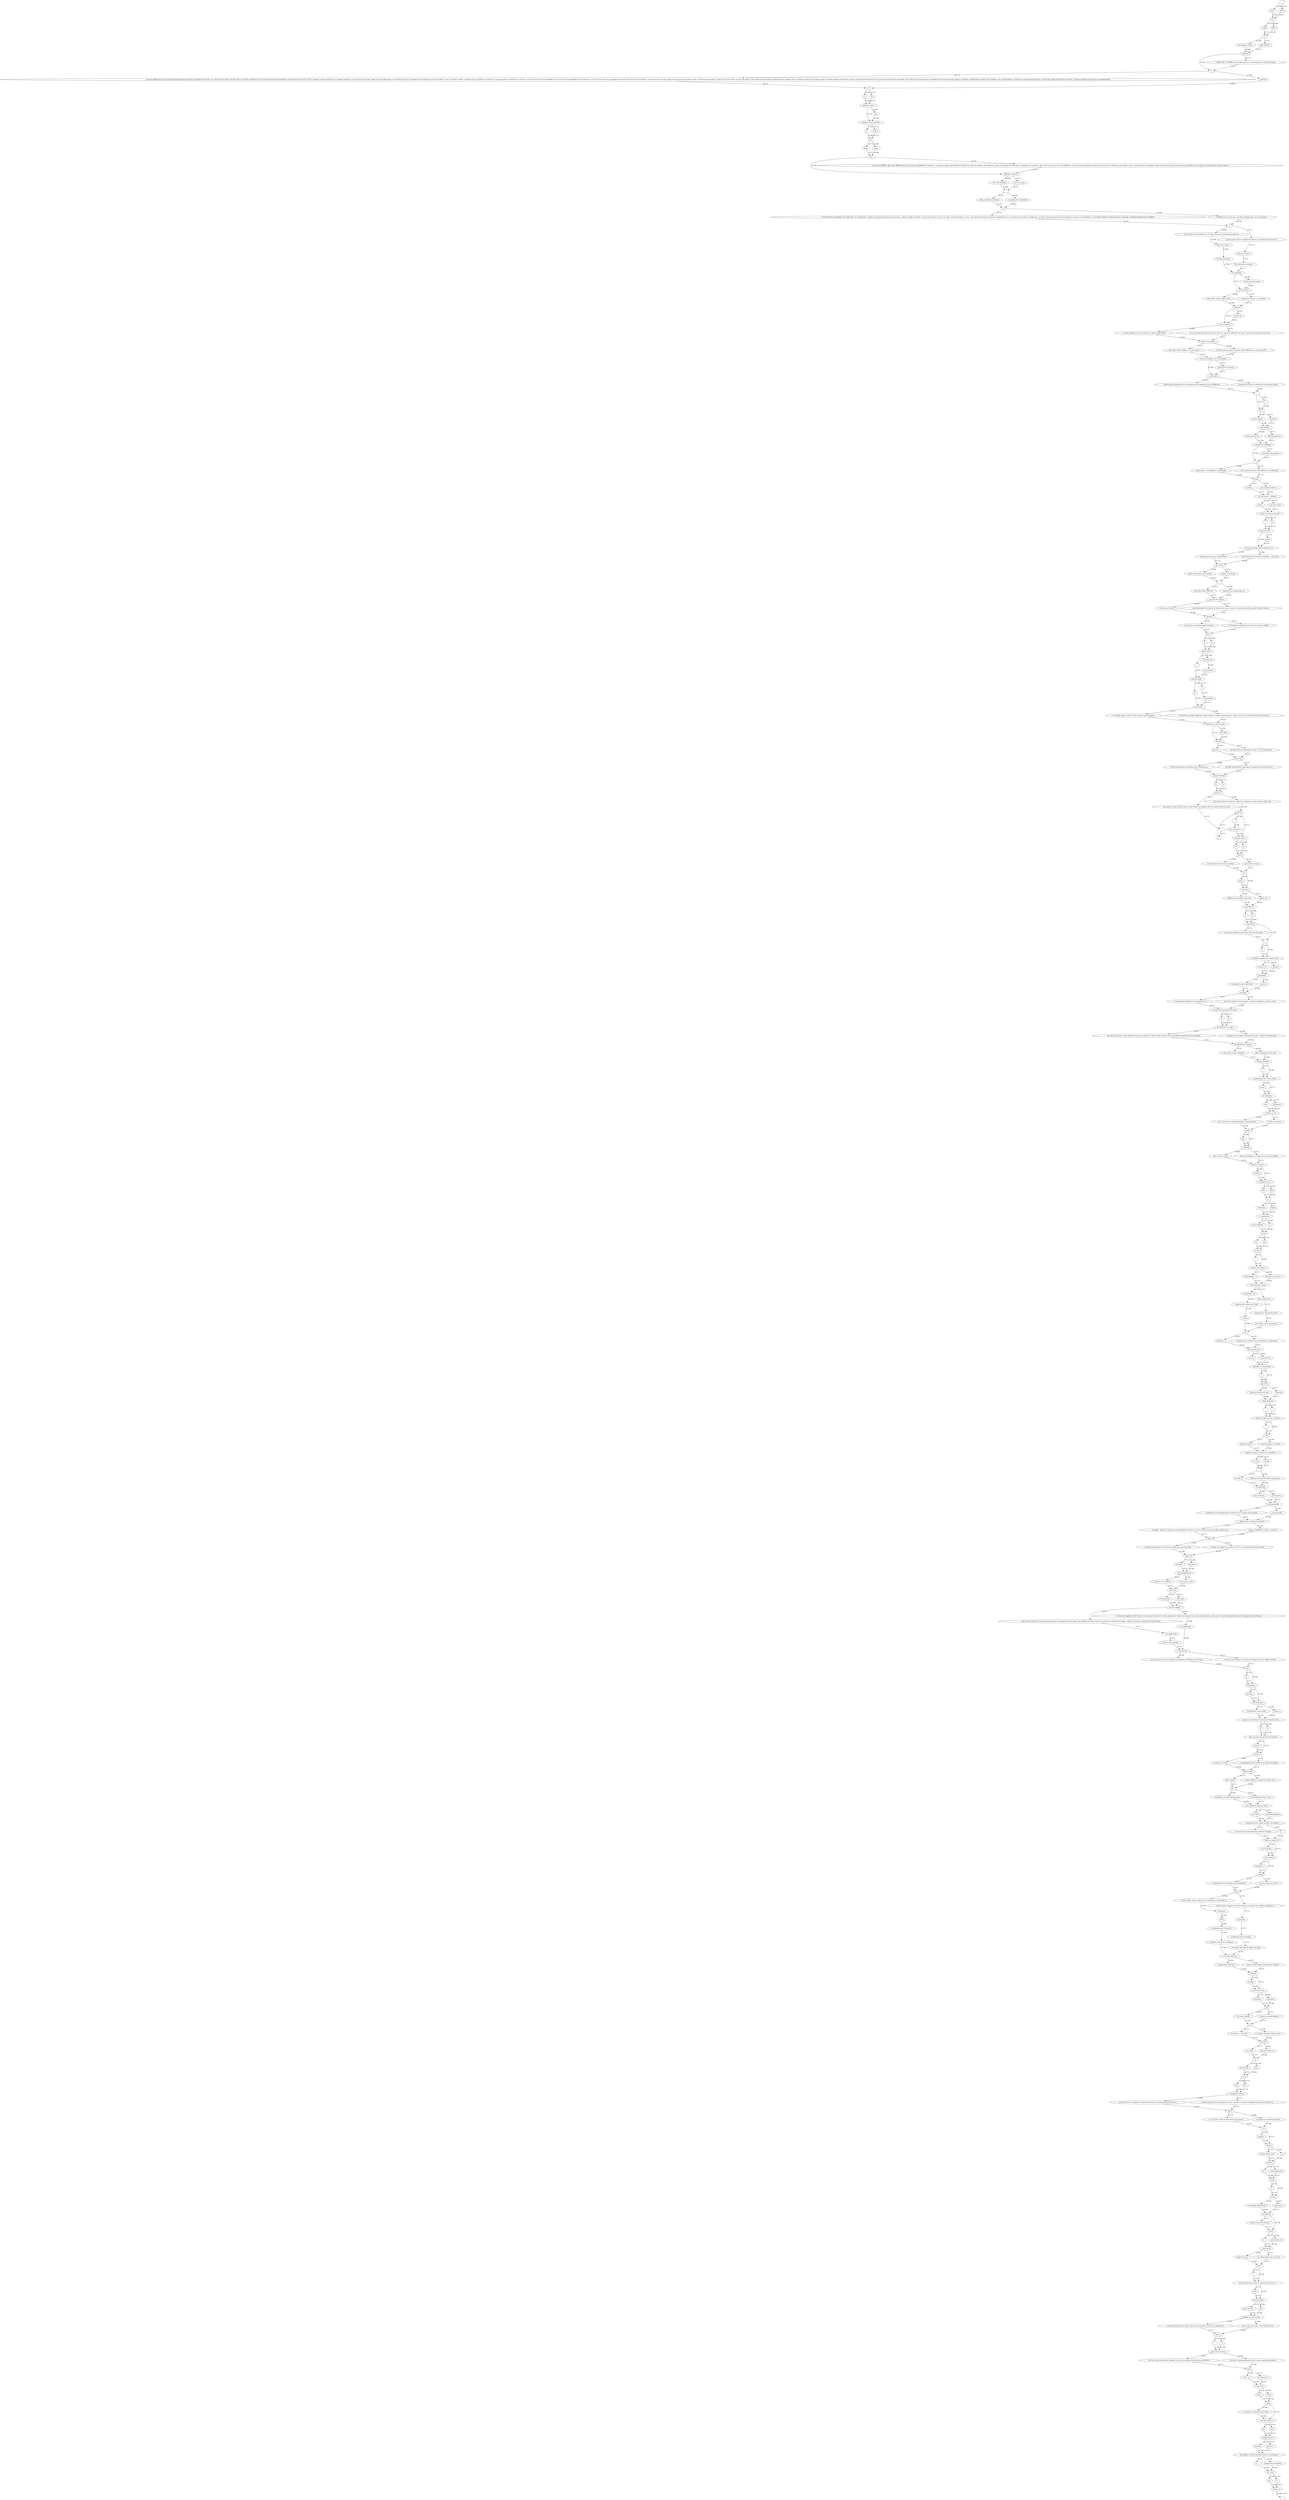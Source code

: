 digraph G {
  v0 [label = ""];
  v1 [label = "#170 "];
  v2 [label = "#201 "];
  v3 [label = "# § "];
  v4 [label = ". XXXI"];
  v5 [label = "XXXVI"];
  v6 [label = ". # "];
  v7 [label = "De quelques crimes "];
  v8 [label = "DES DÉLITS "];
  v9 [label = "difficiles "];
  v10 [label = "A PROUVER. # D'APRÉS les principes que nous venons de poser, il paroîtra étrange "];
  v11 [label = "à "];
  v12 [label = "ceux qui réfléchissent, que la raison n'ait presque jamais présidé à la législation des Etats. Les crimes les plus atroces, les plus obscurs, les plus chimériques, & par conséquent les plus improbables, sont précisément ceux #171 qu'on a regardés comme constatés sur de simples conjectures, sur les preuves les moins solides & les plus équivoques. On croiroit que les loix & le Magistrat n'ont intérêt qu'à prouver le délit, & non à chercher la vérité ; il semble que les Législateurs n'ayent pas vu que le danger de condamner un innocent, croît en raison du péu de vraisemblance de son crime & de la probabilité de son innocence. # On ne trouve point dans la plûpart des hommes cette force & cette élévation, aussi nécessaires pour les grands crimes que pour les grandes vertus, cette énergie qui exalte à la fois les uns & les autres, au plus haut degré, & les produit presque toujours ensemble chez les Nations qui se soutiennent moins par leur propre poids & la bonté constante de leurs loix, que par l'activité du Gouvervement & le concours des passions au bien public. Chez celles-là, les passions douces & affoiblies #172 paroissent plus propres à maintenir l'administration établie, qu'à l'améliorer. De ces observations, il résulte une conséquence importante, c'est que les grands crimes dans une Nation, ne font pas toujours la preuve de son dépérissement"];
  v13 [label = "constater"];
  v14 [label = ". # Il "];
  v15 [label = "y a "];
  v16 [label = "est "];
  v17 [label = "quelques crimes "];
  v18 [label = "trop "];
  v19 [label = "fréquens dans la Société, "];
  v20 [label = "et "];
  v21 [label = "& dont "];
  v22 [label = "en "];
  v23 [label = "mème "];
  v24 [label = "même "];
  v25 [label = "tems "];
  v26 [label = "la preuve est difficile. Alors cette difficulté doit tenir lieu de la probabilité de l'innocence ; & comme le danger qui résulte de l'impunité est d'autant moindre, que l'espérance même de l'impunité contribue peu à multiplier cette espèce de délit, dont la source est tout-à-fait différente, on peut diminuer également la durée de l'instruction & celle de la prescription : mais ce ne sont pas-là les principes récens; & ne voit-on pas dans les accusations d'adultère, par exemple, & de pédérastie ( crimes toujours "];
  v27 [label = "difficiles à prouver"];
  v28 [label = ". Tels sont l'adultère"];
  v29 [label = ") ne voit-on pas"];
  v30 [label = ", "];
  v31 [label = "dis-je, admettre tyrannique"];
  v32 [label = "la pédérastie, l'infanticide"];
  v33 [label = ". # "];
  v34 [label = "#173 ment les présomptions, les conjectures, les semi-preuves, comme si l'accusé pouvoit être partie innocent , partie coupable, & mériter à la fois d'être absous & puni. C'est dans ce genre de delits sur-tout , que d'après les barbares & injustes compilations qu'on a osé donner pour règle aux Magistrats, on voit les tortures exercer leur cruel empire sur l'accusé, sur les témoins, sur la famille entière de l'infortuné qu'on soupçonne. Considéré politiquement, l'adultère "];
  v35 [label = "L'adultère est un crime qui, considéré politiquement, doit son existence "];
  v36 [label = "à "];
  v37 [label = "deux causes, les mauvaises Loix, et cette attraction si puissante qui porte un "];
  v38 [label = "la fource dans les loix variables des hommes, & le penchant naturel d'un "];
  v39 [label = "sexe vers l'autre. "];
  v40 [label = "sexe vers l'autre. "];
  v41 [label = "# [Cette attraction "];
  v42 [label = "Cette attraction constante "];
  v43 [label = "est semblable "];
  v44 [label = "en beaucoup de choses "];
  v45 [label = "à la pesanteur "];
  v46 [label = "universelle. Comme celle-ci, elle "];
  v47 [label = "motrice de l'Univers, en ce qu'elle "];
  v48 [label = "diminue "];
  v49 [label = "comme elle "];
  v50 [label = "par la distance "];
  v51 [label = ": si l'une modifie tous les mouvemens du corps, l'autre affecte "];
  v52 [label = ", en ce que, tant que dure son activité, elle a sur toutes les affections de l'ame, l'action que la pesanteur exerce sur "];
  v53 [label = "tous les mouvemens "];
  v54 [label = "des corps. Elle en différe, en ce que celle-ci "];
  v55 [label = "de l'ame tant que dure son activité. Elles différent en ce que la gravité "];
  v56 [label = "se met en équilibre avec les obstacles"];
  v57 [label = "qu'elle #174 rencontre"];
  v58 [label = ", tandis que "];
  v59 [label = "celle-là prend ordinairement une nouvelle force & augmente avec les difficultés"];
  v60 [label = "la passion de l'amour se fortifie par les obstacles mêmes"];
  v61 [label = "."];
  v62 [label = "] "];
  v63 [label = "# Si "];
  v64 [label = "j'avois à parler "];
  v65 [label = "je parlois "];
  v66 [label = "à des Nations "];
  v67 [label = "encore privées des "];
  v68 [label = "chez lesquelles les "];
  v69 [label = "lumières de la Religion"];
  v70 [label = "n'eussent point pénetré"];
  v71 [label = ", je "];
  v72 [label = "dirois qu'il y a une différence considérable "];
  v73 [label = "leur montrerois encore des différences considérables "];
  v74 [label = "entre "];
  v75 [label = "ce délit & "];
  v76 [label = "cette espèce de délit et "];
  v77 [label = "tous les autres. L'adultère "];
  v78 [label = "naît de "];
  v79 [label = "à sa fource dans "];
  v80 [label = "l'abus d'un besoin constant"];
  v81 [label = ", "];
  v82 [label = "& "];
  v83 [label = "universel dans "];
  v84 [label = "toute "];
  v85 [label = "la nature humaine, besoin antérieur à la "];
  v86 [label = "sociéré qui lui doit son établissement. "];
  v87 [label = "société dont il est lui-même le fondateur ; tandis que "];
  v88 [label = "les autres "];
  v89 [label = "délits, destructeurs de la société"];
  v90 [label = "crimes, au contraire"];
  v91 [label = ", "];
  v92 [label = "font bien plutôt l'effet des "];
  v93 [label = "prennent leur origine dans les "];
  v94 [label = "passions du moment"];
  v95 [label = ". Ceux qui ont étudié "];
  v96 [label = ", que des besoins de la nature, & tendent tous, plus ou moins, à la destruction de la société. Pour qui connoit "];
  v97 [label = "l'histoire "];
  v98 [label = "et la nature de l'homme conjecturent que "];
  v99 [label = "& l'humanité, la tendance d'un sexe vers l'autre, semble ( "];
  v100 [label = "dans "];
  v101 [label = "le "];
  v102 [label = "un "];
  v103 [label = "même climat "];
  v104 [label = "ce besoin est "];
  v105 [label = ") "];
  v106 [label = "une quantité "];
  v107 [label = "toujours égale "];
  v108 [label = "et "];
  v109 [label = "à "];
  v110 [label = "une quantité "];
  v111 [label = "constante. "];
  v112 [label = "Ce principe admis, toute loi, toute coutume qui cherchera à "];
  v113 [label = "Si cela étoit, il faudroit regarder comme inutiles, et même comme funestes, toutes les loix et les coutumes dont le but seroit de "];
  v114 [label = "diminuer la somme totale "];
  v115 [label = "des effets "];
  v116 [label = "de cette "];
  v117 [label = "passion: "];
  v118 [label = "quantité, fera non-seulement inutile, # #175 mais funeste, "];
  v119 [label = "parce que "];
  v120 [label = "ces loix chargeroient une portion de la société de ses "];
  v121 [label = "son effet inévitable fera dàcharger une partie des Citoyens de leurs "];
  v122 [label = "propres besoins "];
  v123 [label = "et "];
  v124 [label = "& "];
  v125 [label = "de ceux "];
  v126 [label = "d'une autre classe de Citoyens : celles-là au contraire seroient sages et utiles, qui "];
  v127 [label = "des autres. Le parti le plus sage est donc d'imiter en quelque sorte les moyens dont on se sert"];
  v128 [label = ", "];
  v129 [label = "en "];
  v130 [label = "suivant"];
  v131 [label = ", "];
  v132 [label = "pour ainsi dire, "];
  v133 [label = "la pente douce "];
  v134 [label = "du "];
  v135 [label = "d'un "];
  v136 [label = "fleuve"];
  v137 [label = "qu'on divise en tant "];
  v138 [label = ", en diviseroient le cours en un nombre "];
  v139 [label = "de "];
  v140 [label = "petits "];
  v141 [label = "rameaux "];
  v142 [label = "égaux, que "];
  v143 [label = "suffisant pour empêcher par-tout "];
  v144 [label = "la sécheresse "];
  v145 [label = "et "];
  v146 [label = "& "];
  v147 [label = "l'inondation"];
  v148 [label = "se trouvent également prévenués dans tous les points"];
  v149 [label = ". "];
  v150 [label = "# "];
  v151 [label = "La fidélité conjugale est toujours plus "];
  v152 [label = "grande à "];
  v153 [label = "assurée, en "];
  v154 [label = "proportion "];
  v155 [label = "que les "];
  v156 [label = "du nombre & de la liberté des "];
  v157 [label = "mariages "];
  v158 [label = "sont plus nombreux et plus faciles ; lorsque le préjugé les assortit, et que "];
  v159 [label = ": si les préjugés héréditaires les assortissent, si "];
  v160 [label = "la puissance paternelle les forme "];
  v161 [label = "on "];
  v162 [label = "et "];
  v163 [label = "les empêche à son gré, "];
  v164 [label = "la galanterie en rompt secrettement les liens, malgré les déclamations "];
  v165 [label = "leurs liens mal tissus, seront bientôt rompus par la galanterie, dont la force secrète trouvera de foibles obstacles dans les préceptes "];
  v166 [label = "des Moralistes vulgaires, "];
  v167 [label = "dont l'occupation est de crier "];
  v168 [label = "sans celle occupés à déclamer "];
  v169 [label = "contre les effets "];
  v170 [label = ", "];
  v171 [label = "en pardonnant aux causes. Mais "];
  v172 [label = "toutes "];
  v173 [label = "ces réflexions "];
  v174 [label = "deviennent "];
  v175 [label = "sont "];
  v176 [label = "inutiles à ceux "];
  v177 [label = "#176 chez qui les "];
  v178 [label = "qui, vivant dans la véritable Religion, connoissent des "];
  v179 [label = "motifs "];
  v180 [label = "plus "];
  v181 [label = "sublimes"];
  v182 [label = "de la vraie Religion, corrigent par leur action efficace, "];
  v183 [label = ", dont l'action corrige "];
  v184 [label = "celle de la nature. "];
  v185 [label = "# #204 "];
  v186 [label = "L'adultère est un "];
  v187 [label = "délit "];
  v188 [label = "delit "];
  v189 [label = "si "];
  v190 [label = "fugitif"];
  v191 [label = "instantané"];
  v192 [label = ", si mystérieux, "];
  v193 [label = "si "];
  v194 [label = "il est tellement "];
  v195 [label = "caché "];
  v196 [label = "sous "];
  v197 [label = "par "];
  v198 [label = "le voile "];
  v199 [label = ", "];
  v200 [label = "dont les loix mêmes "];
  v201 [label = "forcent de le couvrir, ( "];
  v202 [label = "l'enveloppent ; ce "];
  v203 [label = "voile nécessaire, mais "];
  v204 [label = "dont le foible tissu "];
  v205 [label = "transparent, qui "];
  v206 [label = "augmente les charmes de l'objet "];
  v207 [label = "augmente les charmes de l'objet"];
  v208 [label = "qu'il couvre, est si transparent ; "];
  v209 [label = ", loin de "];
  v210 [label = "les "];
  v211 [label = "occasions sont si faciles & les conséquences si équivoques, "];
  v212 [label = "diminuer ) "];
  v213 [label = "qu'il est bien plus "];
  v214 [label = "au pouvoir du "];
  v215 [label = "aisé au "];
  v216 [label = "législateur de le prévenir"];
  v217 [label = ", "];
  v218 [label = "que de le "];
  v219 [label = "réprimer"];
  v220 [label = "détruire, lorsqu'il est étali"];
  v221 [label = ". Règle générale"];
  v222 [label = ": "];
  v223 [label = ". "];
  v224 [label = "Dans tout délit, qui par sa nature "];
  v225 [label = ", "];
  v226 [label = "doit "];
  v227 [label = "nécessairement et souvent "];
  v228 [label = "presque toujours "];
  v229 [label = "demeurer impuni, la peine est un aiguillon "];
  v230 [label = "de plus"];
  v231 [label = "au crime"];
  v232 [label = ". "];
  v233 [label = "Telle est la nature de l'esprit humain que "];
  v234 [label = "Lorsque "];
  v235 [label = "les difficultés "];
  v236 [label = "ne font point "];
  v237 [label = "qui ne sont pas "];
  v238 [label = "insurmontables, "];
  v239 [label = "ni trop grandes "];
  v240 [label = "lorsquelles ne se présentent pas à l'homme sous un aspect décourageant, "];
  v241 [label = "relativement au degré d'activité de "];
  v242 [label = "chacun, embellissent l'objet, et excitent "];
  v243 [label = "son efprit ; telle est la nature de son imagination, qu'elle en est plus vivement excitée, qu'elle s'attache avec "];
  v244 [label = "plus "];
  v245 [label = "d'ardeur sur l'objet de ses desirs. # #177 Les obstacles deviennent comme "];
  v246 [label = "vivement l'imagination à le poursuivre. Elles sont, pour ainsi dire, "];
  v247 [label = "autant de "];
  v248 [label = "barrieres "];
  v249 [label = "barrières "];
  v250 [label = "qui l'empêchent de "];
  v251 [label = "s'en écarter, et qui "];
  v252 [label = "s'écarter de cet objet & "];
  v253 [label = "la forcent "];
  v254 [label = "d'en saisir "];
  v255 [label = "à en parcourir "];
  v256 [label = "tous les rapports"];
  v257 [label = ". Or, dans cette agitation #205 l'ame s'aisit bien plus fortement les côtés agréables de l'objet vers lesquels elle est plus naturellement portée, que les côtés désagréables dont elle s'éloigne autant qu'elle peut"];
  v258 [label = ", d'où il résulte qu'elle s'occupe nécessairement de ceux d'agrément & de plaisir, pour éloigner & exclure toutes les relations de crainte & de danger : telle est la marche constante de l'esprit humain"];
  v259 [label = ". # La pédérastie "];
  v260 [label = ". # La pédérastie"];
  v261 [label = ", que les loix punissent "];
  v262 [label = "si sévérement "];
  v263 [label = ", & dont le seul soupçon a livré tant de malheureux à ces cruelles tortures "];
  v264 [label = "pu nie par les loix, et pour laquelle on employe si facilement ces tourmens "];
  v265 [label = "qui "];
  v266 [label = "ne "];
  v267 [label = "triomphent "];
  v268 [label = "que trop "];
  v269 [label = "de l'innocence "];
  v270 [label = "même, a "];
  v271 [label = "; la pédérastie, dis-je, prend "];
  v272 [label = "moins sa source dans les besoins de l'homme isolé "];
  v273 [label = "et "];
  v274 [label = "& "];
  v275 [label = "libre, que dans les passions de l'homme "];
  v276 [label = "social & "];
  v277 [label = "esclave "];
  v278 [label = "; si quelquefois elle est l'effet de la satieté des plaifirs, "];
  v279 [label = "et réuni en société. "];
  v280 [label = "Elle est bien "];
  v281 [label = "moins l'effet de la satiété des plaisirs, que "];
  v282 [label = "plus souvent "];
  v283 [label = "celui "];
  v284 [label = "d'une éducation fausse, qui "];
  v285 [label = "des défauts de cette éducation qui, "];
  v286 [label = "pour rendre les hommes utiles "];
  v287 [label = "à leurs semblables"];
  v288 [label = "aux autres"];
  v289 [label = ", commence par les rendre inutiles à eux-mêmes"];
  v290 [label = ", "];
  v291 [label = "; c'est ensuite de cette éducation qu'elle #178 règne "];
  v292 [label = "dans ces maisons où "];
  v293 [label = "l'on rassemble "];
  v294 [label = "une jeunesse "];
  v295 [label = "nombreuse, "];
  v296 [label = "ardente"];
  v297 [label = ", et où le commerce avec le "];
  v298 [label = "& séparée par des obstacles insurmontables du "];
  v299 [label = "sexe "];
  v300 [label = "que la nature commence à lui faire desirer, se prépare une vieillesse anticipée, en "];
  v301 [label = "étant interdit, toute la vigueur de la nature qui se développe se "];
  v302 [label = "consumant "];
  v303 [label = "consumant "];
  v304 [label = "inutilement pour l'humanité, "];
  v305 [label = "#206 "];
  v306 [label = "la vigueur que l'âge développe chez elle"];
  v307 [label = "inutilement pour l'humanité, "];
  v308 [label = "précipite l'arrivée de la vieillesse"];
  v309 [label = ". # L'infanticide est "];
  v310 [label = "encore l'etfet presque inévitable de l'affreuse "];
  v311 [label = "pareillement l'effet de la "];
  v312 [label = "situation "];
  v313 [label = "terrible "];
  v314 [label = "où se trouve une "];
  v315 [label = "personne "];
  v316 [label = "infortunée "];
  v317 [label = "qui "];
  v318 [label = "a céde à sa propre foiblesse "];
  v319 [label = "s'est laissé séduire "];
  v320 [label = "ou "];
  v321 [label = "insulter. Forcée de choisir entre "];
  v322 [label = "à la violence ; d'un côté "];
  v323 [label = "l'infamie "];
  v324 [label = "pour elle-même, et "];
  v325 [label = ", de l'autre "];
  v326 [label = "la "];
  v327 [label = "mort "];
  v328 [label = "destruction "];
  v329 [label = "d'un "];
  v330 [label = "être "];
  v331 [label = "Etre "];
  v332 [label = "incapable de sentir "];
  v333 [label = ", voilà le choix que les loix lui laissent à faire : doutera-t-on qu'elle ne préfère le parti qui la dérobe à la "];
  v334 [label = "la perte de la vie, comment ne préféreroit-elle pas ce dernier parti pour éviter sa "];
  v335 [label = "honte "];
  v336 [label = "et celle de son malheureux enfant "];
  v337 [label = "& à la misère, elle & le triste fruit de ses plaisirs"];
  v338 [label = "? Le "];
  v339 [label = "meilleur "];
  v340 [label = "moyen "];
  v341 [label = "de "];
  v342 [label = "le plus efficace pour "];
  v343 [label = "prévenir "];
  v344 [label = "cette espèce de "];
  v345 [label = "ce "];
  v346 [label = "crime "];
  v347 [label = ", ce "];
  v348 [label = "seroit "];
  v349 [label = "d'assurer à "];
  v350 [label = "de protéger efficacement "];
  v351 [label = "la foiblesse "];
  v352 [label = "toute la protection des loix, "];
  v353 [label = "contre "];
  v354 [label = "cette espèce de "];
  v355 [label = "la "];
  v356 [label = "tyrannie qui "];
  v357 [label = "ne s'élève guères que contre les "];
  v358 [label = "exagère tous les "];
  v359 [label = "vices "];
  v360 [label = ", "];
  v361 [label = "qu'on ne peut pas couvrir du manteau de la vertu. # "];
  v362 [label = "#179 "];
  v363 [label = "Je ne prétends "];
  v364 [label = "pas "];
  v365 [label = "point au reste "];
  v366 [label = "affoiblir la juste horreur "];
  v367 [label = "qu'on a pour ces crimes, mais indiquer leurs "];
  v368 [label = "que doivent inspirer les crimes dont je viens de parler : mais en en indiquant les "];
  v369 [label = "sources "];
  v370 [label = ": et "];
  v371 [label = ", "];
  v372 [label = "je me crois en droit "];
  v373 [label = "d'avancer ce principe général, qu'on ne peut appeller précisément "];
  v374 [label = "d'en tirer certe conséquence générale, c'est que la punition d'un crime ne sauroit être "];
  v375 [label = "juste"];
  v376 [label = "ou nécessaire, "];
  v377 [label = ", #207 ou, ( "];
  v378 [label = "ce qui est la "];
  v379 [label = "même "];
  v380 [label = "mème "];
  v381 [label = "chose"];
  v382 [label = ", ) necessaire, la punition d'un crime"];
  v383 [label = ", tant que la loi n'a "];
  v384 [label = "point "];
  v385 [label = "pas "];
  v386 [label = "employé pour le "];
  v387 [label = "prévenir , "];
  v388 [label = "prevenir "];
  v389 [label = "les meilleurs moyens possibles dans les circonstances "];
  v390 [label = "données dans lesquelles "];
  v391 [label = "où "];
  v392 [label = "se trouve "];
  v393 [label = "la "];
  v394 [label = "une "];
  v395 [label = "nation. # "];
  v396 [label = ""];
  v0 -> v1 [label = "fr1773"];
  v0 -> v2 [label = "fr1766"];
  v1 -> v3 [label = "fr1773"];
  v2 -> v3 [label = "fr1766"];
  v3 -> v4 [label = "fr1773"];
  v3 -> v5 [label = "fr1766"];
  v4 -> v6 [label = "fr1773"];
  v5 -> v6 [label = "fr1766"];
  v6 -> v7 [label = "fr1766"];
  v6 -> v8 [label = "fr1773"];
  v7 -> v9 [label = "fr1766"];
  v8 -> v9 [label = "fr1773"];
  v9 -> v10 [label = "fr1773"];
  v9 -> v11 [label = "fr1766"];
  v10 -> v11 [label = "fr1773"];
  v11 -> v12 [label = "fr1773"];
  v11 -> v13 [label = "fr1766"];
  v12 -> v14 [label = "fr1773"];
  v13 -> v14 [label = "fr1766"];
  v14 -> v15 [label = "fr1766"];
  v14 -> v16 [label = "fr1773"];
  v15 -> v17 [label = "fr1766"];
  v16 -> v17 [label = "fr1773"];
  v17 -> v18 [label = "fr1766"];
  v17 -> v19 [label = "fr1773"];
  v18 -> v19 [label = "fr1766"];
  v19 -> v20 [label = "fr1766"];
  v19 -> v21 [label = "fr1773"];
  v20 -> v22 [label = "fr1766"];
  v21 -> v22 [label = "fr1773"];
  v22 -> v23 [label = "fr1773"];
  v22 -> v24 [label = "fr1766"];
  v23 -> v25 [label = "fr1773"];
  v24 -> v25 [label = "fr1766"];
  v25 -> v26 [label = "fr1773"];
  v25 -> v27 [label = "fr1766"];
  v26 -> v27 [label = "fr1773"];
  v27 -> v28 [label = "fr1766"];
  v27 -> v29 [label = "fr1773"];
  v28 -> v30 [label = "fr1766"];
  v29 -> v30 [label = "fr1773"];
  v30 -> v31 [label = "fr1773"];
  v30 -> v32 [label = "fr1766"];
  v31 -> v33 [label = "fr1773"];
  v32 -> v33 [label = "fr1766"];
  v33 -> v34 [label = "fr1773"];
  v33 -> v35 [label = "fr1766"];
  v34 -> v36 [label = "fr1773"];
  v35 -> v36 [label = "fr1766"];
  v36 -> v37 [label = "fr1766"];
  v36 -> v38 [label = "fr1773"];
  v37 -> v39 [label = "fr1766"];
  v38 -> v40 [label = "fr1773"];
  v39 -> v41 [label = "fr1766"];
  v40 -> v42 [label = "fr1773"];
  v41 -> v43 [label = "fr1766"];
  v42 -> v43 [label = "fr1773"];
  v43 -> v44 [label = "fr1766"];
  v43 -> v45 [label = "fr1773"];
  v44 -> v45 [label = "fr1766"];
  v45 -> v46 [label = "fr1766"];
  v45 -> v47 [label = "fr1773"];
  v46 -> v48 [label = "fr1766"];
  v47 -> v48 [label = "fr1773"];
  v48 -> v49 [label = "fr1773"];
  v48 -> v50 [label = "fr1766"];
  v49 -> v50 [label = "fr1773"];
  v50 -> v51 [label = "fr1766"];
  v50 -> v52 [label = "fr1773"];
  v51 -> v53 [label = "fr1766"];
  v52 -> v53 [label = "fr1773"];
  v53 -> v54 [label = "fr1773"];
  v53 -> v55 [label = "fr1766"];
  v54 -> v56 [label = "fr1773"];
  v55 -> v56 [label = "fr1766"];
  v56 -> v58 [label = "fr1766"];
  v56 -> v57 [label = "fr1773"];
  v57 -> v58 [label = "fr1773"];
  v58 -> v59 [label = "fr1773"];
  v58 -> v60 [label = "fr1766"];
  v59 -> v61 [label = "fr1773"];
  v60 -> v61 [label = "fr1766"];
  v61 -> v63 [label = "fr1773"];
  v61 -> v62 [label = "fr1766"];
  v62 -> v63 [label = "fr1766"];
  v63 -> v64 [label = "fr1766"];
  v63 -> v65 [label = "fr1773"];
  v64 -> v66 [label = "fr1766"];
  v65 -> v66 [label = "fr1773"];
  v66 -> v67 [label = "fr1766"];
  v66 -> v68 [label = "fr1773"];
  v67 -> v69 [label = "fr1766"];
  v68 -> v69 [label = "fr1773"];
  v69 -> v70 [label = "fr1773"];
  v69 -> v71 [label = "fr1766"];
  v70 -> v71 [label = "fr1773"];
  v71 -> v72 [label = "fr1766"];
  v71 -> v73 [label = "fr1773"];
  v72 -> v74 [label = "fr1766"];
  v73 -> v74 [label = "fr1773"];
  v74 -> v75 [label = "fr1773"];
  v74 -> v76 [label = "fr1766"];
  v75 -> v77 [label = "fr1773"];
  v76 -> v77 [label = "fr1766"];
  v77 -> v78 [label = "fr1766"];
  v77 -> v79 [label = "fr1773"];
  v78 -> v80 [label = "fr1766"];
  v79 -> v80 [label = "fr1773"];
  v80 -> v81 [label = "fr1766"];
  v80 -> v82 [label = "fr1773"];
  v81 -> v83 [label = "fr1766"];
  v82 -> v83 [label = "fr1773"];
  v83 -> v85 [label = "fr1766"];
  v83 -> v84 [label = "fr1773"];
  v84 -> v85 [label = "fr1773"];
  v85 -> v86 [label = "fr1773"];
  v85 -> v87 [label = "fr1766"];
  v86 -> v88 [label = "fr1773"];
  v87 -> v88 [label = "fr1766"];
  v88 -> v89 [label = "fr1766"];
  v88 -> v90 [label = "fr1773"];
  v89 -> v91 [label = "fr1766"];
  v90 -> v91 [label = "fr1773"];
  v91 -> v92 [label = "fr1773"];
  v91 -> v93 [label = "fr1766"];
  v92 -> v94 [label = "fr1773"];
  v93 -> v94 [label = "fr1766"];
  v94 -> v95 [label = "fr1766"];
  v94 -> v96 [label = "fr1773"];
  v95 -> v97 [label = "fr1766"];
  v96 -> v97 [label = "fr1773"];
  v97 -> v98 [label = "fr1766"];
  v97 -> v99 [label = "fr1773"];
  v98 -> v100 [label = "fr1766"];
  v99 -> v100 [label = "fr1773"];
  v100 -> v101 [label = "fr1773"];
  v100 -> v102 [label = "fr1766"];
  v101 -> v103 [label = "fr1773"];
  v102 -> v103 [label = "fr1766"];
  v103 -> v104 [label = "fr1766"];
  v103 -> v105 [label = "fr1773"];
  v104 -> v106 [label = "fr1766"];
  v105 -> v107 [label = "fr1773"];
  v106 -> v107 [label = "fr1766"];
  v107 -> v108 [label = "fr1766"];
  v107 -> v109 [label = "fr1773"];
  v108 -> v111 [label = "fr1766"];
  v109 -> v110 [label = "fr1773"];
  v110 -> v111 [label = "fr1773"];
  v111 -> v112 [label = "fr1773"];
  v111 -> v113 [label = "fr1766"];
  v112 -> v114 [label = "fr1773"];
  v113 -> v114 [label = "fr1766"];
  v114 -> v116 [label = "fr1773"];
  v114 -> v115 [label = "fr1766"];
  v115 -> v116 [label = "fr1766"];
  v116 -> v117 [label = "fr1766"];
  v116 -> v118 [label = "fr1773"];
  v117 -> v119 [label = "fr1766"];
  v118 -> v119 [label = "fr1773"];
  v119 -> v120 [label = "fr1766"];
  v119 -> v121 [label = "fr1773"];
  v120 -> v122 [label = "fr1766"];
  v121 -> v122 [label = "fr1773"];
  v122 -> v123 [label = "fr1766"];
  v122 -> v124 [label = "fr1773"];
  v123 -> v125 [label = "fr1766"];
  v124 -> v125 [label = "fr1773"];
  v125 -> v126 [label = "fr1766"];
  v125 -> v127 [label = "fr1773"];
  v126 -> v130 [label = "fr1766"];
  v127 -> v128 [label = "fr1773"];
  v128 -> v129 [label = "fr1773"];
  v129 -> v130 [label = "fr1773"];
  v130 -> v133 [label = "fr1773"];
  v130 -> v131 [label = "fr1766"];
  v131 -> v132 [label = "fr1766"];
  v132 -> v133 [label = "fr1766"];
  v133 -> v134 [label = "fr1766"];
  v133 -> v135 [label = "fr1773"];
  v134 -> v136 [label = "fr1766"];
  v135 -> v136 [label = "fr1773"];
  v136 -> v137 [label = "fr1773"];
  v136 -> v138 [label = "fr1766"];
  v137 -> v139 [label = "fr1773"];
  v138 -> v139 [label = "fr1766"];
  v139 -> v141 [label = "fr1766"];
  v139 -> v140 [label = "fr1773"];
  v140 -> v141 [label = "fr1773"];
  v141 -> v142 [label = "fr1773"];
  v141 -> v143 [label = "fr1766"];
  v142 -> v144 [label = "fr1773"];
  v143 -> v144 [label = "fr1766"];
  v144 -> v145 [label = "fr1766"];
  v144 -> v146 [label = "fr1773"];
  v145 -> v147 [label = "fr1766"];
  v146 -> v147 [label = "fr1773"];
  v147 -> v148 [label = "fr1773"];
  v147 -> v149 [label = "fr1766"];
  v148 -> v149 [label = "fr1773"];
  v149 -> v150 [label = "fr1773"];
  v149 -> v151 [label = "fr1766"];
  v150 -> v151 [label = "fr1773"];
  v151 -> v152 [label = "fr1766"];
  v151 -> v153 [label = "fr1773"];
  v152 -> v154 [label = "fr1766"];
  v153 -> v154 [label = "fr1773"];
  v154 -> v155 [label = "fr1766"];
  v154 -> v156 [label = "fr1773"];
  v155 -> v157 [label = "fr1766"];
  v156 -> v157 [label = "fr1773"];
  v157 -> v158 [label = "fr1766"];
  v157 -> v159 [label = "fr1773"];
  v158 -> v160 [label = "fr1766"];
  v159 -> v160 [label = "fr1773"];
  v160 -> v161 [label = "fr1773"];
  v160 -> v162 [label = "fr1766"];
  v161 -> v163 [label = "fr1773"];
  v162 -> v163 [label = "fr1766"];
  v163 -> v164 [label = "fr1766"];
  v163 -> v165 [label = "fr1773"];
  v164 -> v166 [label = "fr1766"];
  v165 -> v166 [label = "fr1773"];
  v166 -> v167 [label = "fr1766"];
  v166 -> v168 [label = "fr1773"];
  v167 -> v169 [label = "fr1766"];
  v168 -> v169 [label = "fr1773"];
  v169 -> v170 [label = "fr1773"];
  v169 -> v171 [label = "fr1766"];
  v170 -> v171 [label = "fr1773"];
  v171 -> v173 [label = "fr1773"];
  v171 -> v172 [label = "fr1766"];
  v172 -> v173 [label = "fr1766"];
  v173 -> v174 [label = "fr1773"];
  v173 -> v175 [label = "fr1766"];
  v174 -> v176 [label = "fr1773"];
  v175 -> v176 [label = "fr1766"];
  v176 -> v177 [label = "fr1773"];
  v176 -> v178 [label = "fr1766"];
  v177 -> v179 [label = "fr1773"];
  v178 -> v179 [label = "fr1766"];
  v179 -> v180 [label = "fr1766"];
  v179 -> v181 [label = "fr1773"];
  v180 -> v181 [label = "fr1766"];
  v181 -> v182 [label = "fr1773"];
  v181 -> v183 [label = "fr1766"];
  v182 -> v184 [label = "fr1773"];
  v183 -> v184 [label = "fr1766"];
  v184 -> v185 [label = "fr1766"];
  v184 -> v186 [label = "fr1773"];
  v185 -> v186 [label = "fr1766"];
  v186 -> v187 [label = "fr1766"];
  v186 -> v188 [label = "fr1773"];
  v187 -> v189 [label = "fr1766"];
  v188 -> v189 [label = "fr1773"];
  v189 -> v190 [label = "fr1766"];
  v189 -> v191 [label = "fr1773"];
  v190 -> v192 [label = "fr1766"];
  v191 -> v192 [label = "fr1773"];
  v192 -> v193 [label = "fr1766"];
  v192 -> v194 [label = "fr1773"];
  v193 -> v195 [label = "fr1766"];
  v194 -> v195 [label = "fr1773"];
  v195 -> v196 [label = "fr1773"];
  v195 -> v197 [label = "fr1766"];
  v196 -> v198 [label = "fr1773"];
  v197 -> v198 [label = "fr1766"];
  v198 -> v200 [label = "fr1766"];
  v198 -> v199 [label = "fr1773"];
  v199 -> v200 [label = "fr1773"];
  v200 -> v201 [label = "fr1766"];
  v200 -> v202 [label = "fr1773"];
  v201 -> v203 [label = "fr1766"];
  v202 -> v203 [label = "fr1773"];
  v203 -> v204 [label = "fr1773"];
  v203 -> v205 [label = "fr1766"];
  v204 -> v206 [label = "fr1773"];
  v205 -> v207 [label = "fr1766"];
  v206 -> v208 [label = "fr1773"];
  v207 -> v209 [label = "fr1766"];
  v208 -> v210 [label = "fr1773"];
  v209 -> v210 [label = "fr1766"];
  v210 -> v211 [label = "fr1773"];
  v210 -> v212 [label = "fr1766"];
  v211 -> v213 [label = "fr1773"];
  v212 -> v213 [label = "fr1766"];
  v213 -> v214 [label = "fr1766"];
  v213 -> v215 [label = "fr1773"];
  v214 -> v216 [label = "fr1766"];
  v215 -> v216 [label = "fr1773"];
  v216 -> v218 [label = "fr1773"];
  v216 -> v217 [label = "fr1766"];
  v217 -> v218 [label = "fr1766"];
  v218 -> v219 [label = "fr1773"];
  v218 -> v220 [label = "fr1766"];
  v219 -> v221 [label = "fr1773"];
  v220 -> v221 [label = "fr1766"];
  v221 -> v222 [label = "fr1773"];
  v221 -> v223 [label = "fr1766"];
  v222 -> v224 [label = "fr1773"];
  v223 -> v224 [label = "fr1766"];
  v224 -> v225 [label = "fr1773"];
  v224 -> v226 [label = "fr1766"];
  v225 -> v226 [label = "fr1773"];
  v226 -> v227 [label = "fr1766"];
  v226 -> v228 [label = "fr1773"];
  v227 -> v229 [label = "fr1766"];
  v228 -> v229 [label = "fr1773"];
  v229 -> v230 [label = "fr1773"];
  v229 -> v231 [label = "fr1766"];
  v230 -> v232 [label = "fr1773"];
  v231 -> v232 [label = "fr1766"];
  v232 -> v233 [label = "fr1766"];
  v232 -> v234 [label = "fr1773"];
  v233 -> v235 [label = "fr1766"];
  v234 -> v235 [label = "fr1773"];
  v235 -> v236 [label = "fr1773"];
  v235 -> v237 [label = "fr1766"];
  v236 -> v238 [label = "fr1773"];
  v237 -> v238 [label = "fr1766"];
  v238 -> v239 [label = "fr1766"];
  v238 -> v240 [label = "fr1773"];
  v239 -> v241 [label = "fr1766"];
  v240 -> v241 [label = "fr1773"];
  v241 -> v242 [label = "fr1766"];
  v241 -> v243 [label = "fr1773"];
  v242 -> v244 [label = "fr1766"];
  v243 -> v244 [label = "fr1773"];
  v244 -> v245 [label = "fr1773"];
  v244 -> v246 [label = "fr1766"];
  v245 -> v247 [label = "fr1773"];
  v246 -> v247 [label = "fr1766"];
  v247 -> v248 [label = "fr1766"];
  v247 -> v249 [label = "fr1773"];
  v248 -> v250 [label = "fr1766"];
  v249 -> v250 [label = "fr1773"];
  v250 -> v251 [label = "fr1766"];
  v250 -> v252 [label = "fr1773"];
  v251 -> v253 [label = "fr1766"];
  v252 -> v253 [label = "fr1773"];
  v253 -> v254 [label = "fr1773"];
  v253 -> v255 [label = "fr1766"];
  v254 -> v256 [label = "fr1773"];
  v255 -> v256 [label = "fr1766"];
  v256 -> v257 [label = "fr1766"];
  v256 -> v258 [label = "fr1773"];
  v257 -> v259 [label = "fr1766"];
  v258 -> v260 [label = "fr1773"];
  v259 -> v262 [label = "fr1766"];
  v260 -> v261 [label = "fr1773"];
  v261 -> v262 [label = "fr1773"];
  v262 -> v263 [label = "fr1773"];
  v262 -> v264 [label = "fr1766"];
  v263 -> v265 [label = "fr1773"];
  v264 -> v265 [label = "fr1766"];
  v265 -> v267 [label = "fr1766"];
  v265 -> v266 [label = "fr1773"];
  v266 -> v267 [label = "fr1773"];
  v267 -> v269 [label = "fr1766"];
  v267 -> v268 [label = "fr1773"];
  v268 -> v269 [label = "fr1773"];
  v269 -> v270 [label = "fr1766"];
  v269 -> v271 [label = "fr1773"];
  v270 -> v272 [label = "fr1766"];
  v271 -> v272 [label = "fr1773"];
  v272 -> v273 [label = "fr1766"];
  v272 -> v274 [label = "fr1773"];
  v273 -> v275 [label = "fr1766"];
  v274 -> v275 [label = "fr1773"];
  v275 -> v277 [label = "fr1766"];
  v275 -> v276 [label = "fr1773"];
  v276 -> v277 [label = "fr1773"];
  v277 -> v278 [label = "fr1773"];
  v277 -> v279 [label = "fr1766"];
  v278 -> v280 [label = "fr1773"];
  v279 -> v280 [label = "fr1766"];
  v280 -> v281 [label = "fr1766"];
  v280 -> v282 [label = "fr1773"];
  v281 -> v283 [label = "fr1766"];
  v282 -> v283 [label = "fr1773"];
  v283 -> v284 [label = "fr1773"];
  v283 -> v285 [label = "fr1766"];
  v284 -> v286 [label = "fr1773"];
  v285 -> v286 [label = "fr1766"];
  v286 -> v287 [label = "fr1773"];
  v286 -> v288 [label = "fr1766"];
  v287 -> v289 [label = "fr1773"];
  v288 -> v289 [label = "fr1766"];
  v289 -> v290 [label = "fr1766"];
  v289 -> v291 [label = "fr1773"];
  v290 -> v292 [label = "fr1766"];
  v291 -> v292 [label = "fr1773"];
  v292 -> v294 [label = "fr1773"];
  v292 -> v293 [label = "fr1766"];
  v293 -> v294 [label = "fr1766"];
  v294 -> v295 [label = "fr1773"];
  v294 -> v296 [label = "fr1766"];
  v295 -> v296 [label = "fr1773"];
  v296 -> v297 [label = "fr1766"];
  v296 -> v298 [label = "fr1773"];
  v297 -> v299 [label = "fr1766"];
  v298 -> v299 [label = "fr1773"];
  v299 -> v300 [label = "fr1773"];
  v299 -> v301 [label = "fr1766"];
  v300 -> v302 [label = "fr1773"];
  v301 -> v303 [label = "fr1766"];
  v302 -> v304 [label = "fr1773"];
  v303 -> v305 [label = "fr1766"];
  v304 -> v306 [label = "fr1773"];
  v305 -> v307 [label = "fr1766"];
  v306 -> v309 [label = "fr1773"];
  v307 -> v308 [label = "fr1766"];
  v308 -> v309 [label = "fr1766"];
  v309 -> v310 [label = "fr1773"];
  v309 -> v311 [label = "fr1766"];
  v310 -> v312 [label = "fr1773"];
  v311 -> v312 [label = "fr1766"];
  v312 -> v314 [label = "fr1773"];
  v312 -> v313 [label = "fr1766"];
  v313 -> v314 [label = "fr1766"];
  v314 -> v315 [label = "fr1766"];
  v314 -> v316 [label = "fr1773"];
  v315 -> v317 [label = "fr1766"];
  v316 -> v317 [label = "fr1773"];
  v317 -> v318 [label = "fr1773"];
  v317 -> v319 [label = "fr1766"];
  v318 -> v320 [label = "fr1773"];
  v319 -> v320 [label = "fr1766"];
  v320 -> v321 [label = "fr1766"];
  v320 -> v322 [label = "fr1773"];
  v321 -> v323 [label = "fr1766"];
  v322 -> v323 [label = "fr1773"];
  v323 -> v324 [label = "fr1766"];
  v323 -> v325 [label = "fr1773"];
  v324 -> v326 [label = "fr1766"];
  v325 -> v326 [label = "fr1773"];
  v326 -> v327 [label = "fr1766"];
  v326 -> v328 [label = "fr1773"];
  v327 -> v329 [label = "fr1766"];
  v328 -> v329 [label = "fr1773"];
  v329 -> v330 [label = "fr1773"];
  v329 -> v331 [label = "fr1766"];
  v330 -> v332 [label = "fr1773"];
  v331 -> v332 [label = "fr1766"];
  v332 -> v333 [label = "fr1773"];
  v332 -> v334 [label = "fr1766"];
  v333 -> v335 [label = "fr1773"];
  v334 -> v335 [label = "fr1766"];
  v335 -> v336 [label = "fr1766"];
  v335 -> v337 [label = "fr1773"];
  v336 -> v338 [label = "fr1766"];
  v337 -> v338 [label = "fr1773"];
  v338 -> v340 [label = "fr1773"];
  v338 -> v339 [label = "fr1766"];
  v339 -> v340 [label = "fr1766"];
  v340 -> v341 [label = "fr1766"];
  v340 -> v342 [label = "fr1773"];
  v341 -> v343 [label = "fr1766"];
  v342 -> v343 [label = "fr1773"];
  v343 -> v344 [label = "fr1773"];
  v343 -> v345 [label = "fr1766"];
  v344 -> v346 [label = "fr1773"];
  v345 -> v346 [label = "fr1766"];
  v346 -> v347 [label = "fr1773"];
  v346 -> v348 [label = "fr1766"];
  v347 -> v348 [label = "fr1773"];
  v348 -> v349 [label = "fr1773"];
  v348 -> v350 [label = "fr1766"];
  v349 -> v351 [label = "fr1773"];
  v350 -> v351 [label = "fr1766"];
  v351 -> v353 [label = "fr1766"];
  v351 -> v352 [label = "fr1773"];
  v352 -> v353 [label = "fr1773"];
  v353 -> v354 [label = "fr1766"];
  v353 -> v355 [label = "fr1773"];
  v354 -> v356 [label = "fr1766"];
  v355 -> v356 [label = "fr1773"];
  v356 -> v357 [label = "fr1773"];
  v356 -> v358 [label = "fr1766"];
  v357 -> v359 [label = "fr1773"];
  v358 -> v359 [label = "fr1766"];
  v359 -> v360 [label = "fr1773"];
  v359 -> v361 [label = "fr1766"];
  v360 -> v361 [label = "fr1773"];
  v361 -> v362 [label = "fr1773"];
  v361 -> v363 [label = "fr1766"];
  v362 -> v363 [label = "fr1773"];
  v363 -> v364 [label = "fr1766"];
  v363 -> v365 [label = "fr1773"];
  v364 -> v366 [label = "fr1766"];
  v365 -> v366 [label = "fr1773"];
  v366 -> v367 [label = "fr1766"];
  v366 -> v368 [label = "fr1773"];
  v367 -> v369 [label = "fr1766"];
  v368 -> v369 [label = "fr1773"];
  v369 -> v370 [label = "fr1766"];
  v369 -> v371 [label = "fr1773"];
  v370 -> v372 [label = "fr1766"];
  v371 -> v372 [label = "fr1773"];
  v372 -> v373 [label = "fr1766"];
  v372 -> v374 [label = "fr1773"];
  v373 -> v375 [label = "fr1766"];
  v374 -> v375 [label = "fr1773"];
  v375 -> v376 [label = "fr1773"];
  v375 -> v377 [label = "fr1766"];
  v376 -> v378 [label = "fr1773"];
  v377 -> v378 [label = "fr1766"];
  v378 -> v379 [label = "fr1766"];
  v378 -> v380 [label = "fr1773"];
  v379 -> v381 [label = "fr1766"];
  v380 -> v381 [label = "fr1773"];
  v381 -> v382 [label = "fr1766"];
  v381 -> v383 [label = "fr1773"];
  v382 -> v383 [label = "fr1766"];
  v383 -> v384 [label = "fr1773"];
  v383 -> v385 [label = "fr1766"];
  v384 -> v386 [label = "fr1773"];
  v385 -> v386 [label = "fr1766"];
  v386 -> v387 [label = "fr1773"];
  v386 -> v388 [label = "fr1766"];
  v387 -> v389 [label = "fr1773"];
  v388 -> v389 [label = "fr1766"];
  v389 -> v390 [label = "fr1766"];
  v389 -> v391 [label = "fr1773"];
  v390 -> v392 [label = "fr1766"];
  v391 -> v392 [label = "fr1773"];
  v392 -> v393 [label = "fr1773"];
  v392 -> v394 [label = "fr1766"];
  v393 -> v395 [label = "fr1773"];
  v394 -> v395 [label = "fr1766"];
  v395 -> v396 [label = "fr1766, fr1773"];
  v207 -> v206 [ color = "lightgray", style = "dashed" arrowhead = "none", arrowtail = "none" ];
  v39 -> v40 [ color = "lightgray", style = "dashed" arrowhead = "none", arrowtail = "none" ];
  v303 -> v302 [ color = "lightgray", style = "dashed" arrowhead = "none", arrowtail = "none" ];
  v307 -> v304 [ color = "lightgray", style = "dashed" arrowhead = "none", arrowtail = "none" ];
  v259 -> v260 [ color = "lightgray", style = "dashed" arrowhead = "none", arrowtail = "none" ];
  v131 -> v128 [ color = "lightgray", style = "dashed" arrowhead = "none", arrowtail = "none" ];
  v106 -> v110 [ color = "lightgray", style = "dashed" arrowhead = "none", arrowtail = "none" ];
  v0 -> v396 [color =  "white"];
}
